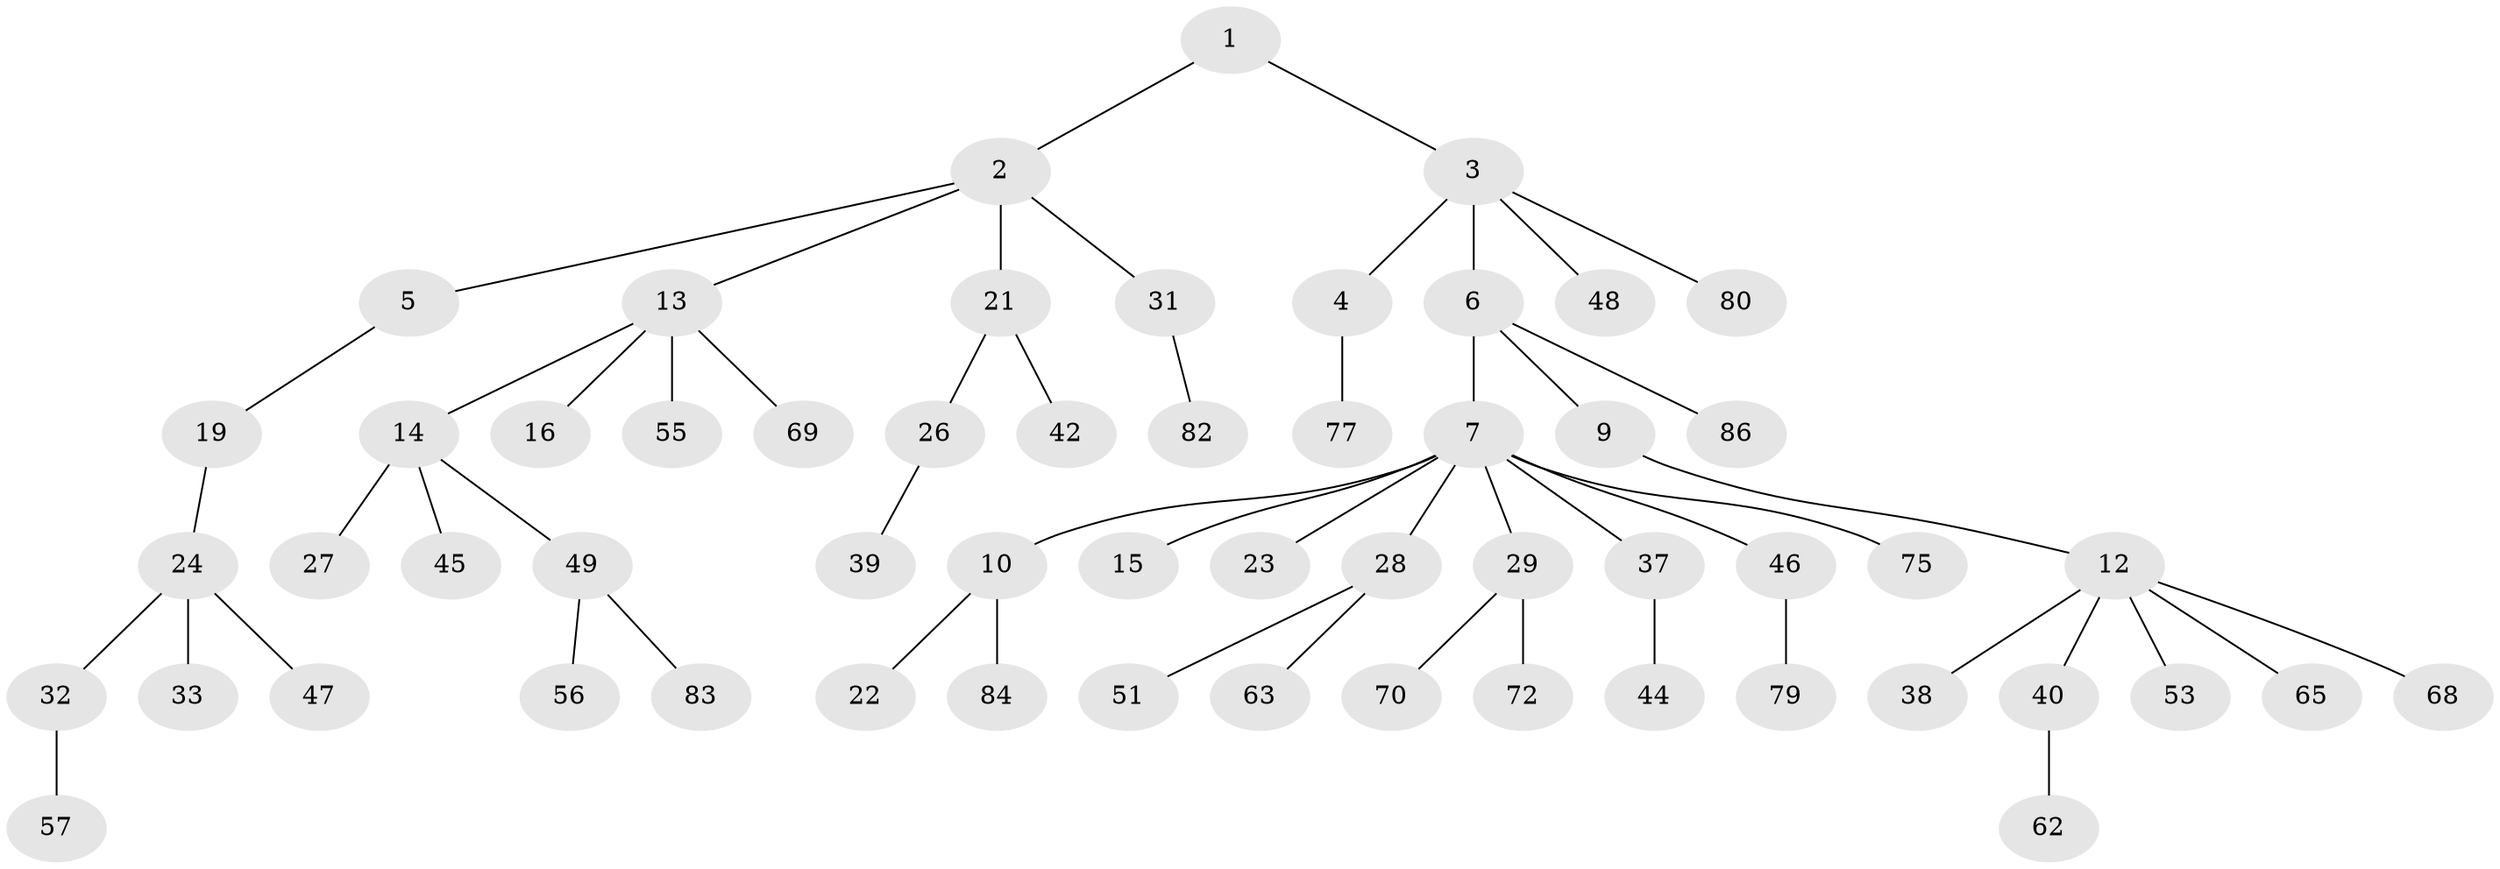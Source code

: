// original degree distribution, {2: 0.20689655172413793, 4: 0.06896551724137931, 6: 0.011494252873563218, 3: 0.1724137931034483, 7: 0.011494252873563218, 5: 0.022988505747126436, 1: 0.5057471264367817}
// Generated by graph-tools (version 1.1) at 2025/11/02/27/25 16:11:27]
// undirected, 57 vertices, 56 edges
graph export_dot {
graph [start="1"]
  node [color=gray90,style=filled];
  1;
  2 [super="+8"];
  3 [super="+36"];
  4 [super="+41"];
  5;
  6 [super="+11"];
  7 [super="+17"];
  9 [super="+54"];
  10 [super="+61"];
  12 [super="+34"];
  13 [super="+50"];
  14 [super="+18"];
  15;
  16;
  19 [super="+20"];
  21 [super="+35"];
  22 [super="+85"];
  23;
  24 [super="+25"];
  26 [super="+43"];
  27;
  28 [super="+30"];
  29 [super="+60"];
  31 [super="+78"];
  32 [super="+71"];
  33;
  37;
  38;
  39 [super="+58"];
  40 [super="+52"];
  42;
  44 [super="+59"];
  45;
  46 [super="+67"];
  47 [super="+76"];
  48 [super="+87"];
  49 [super="+66"];
  51;
  53;
  55;
  56 [super="+64"];
  57;
  62;
  63;
  65;
  68;
  69 [super="+73"];
  70;
  72 [super="+74"];
  75;
  77;
  79;
  80 [super="+81"];
  82;
  83;
  84;
  86;
  1 -- 2;
  1 -- 3;
  2 -- 5;
  2 -- 21;
  2 -- 13;
  2 -- 31;
  3 -- 4;
  3 -- 6;
  3 -- 48;
  3 -- 80;
  4 -- 77;
  5 -- 19;
  6 -- 7;
  6 -- 9;
  6 -- 86;
  7 -- 10;
  7 -- 15;
  7 -- 29;
  7 -- 37;
  7 -- 75;
  7 -- 28;
  7 -- 23;
  7 -- 46;
  9 -- 12;
  10 -- 22;
  10 -- 84;
  12 -- 38;
  12 -- 40;
  12 -- 68;
  12 -- 65;
  12 -- 53;
  13 -- 14;
  13 -- 16;
  13 -- 69;
  13 -- 55;
  14 -- 27;
  14 -- 49;
  14 -- 45;
  19 -- 24;
  21 -- 26;
  21 -- 42;
  24 -- 33;
  24 -- 32;
  24 -- 47;
  26 -- 39;
  28 -- 63;
  28 -- 51;
  29 -- 70;
  29 -- 72;
  31 -- 82;
  32 -- 57;
  37 -- 44;
  40 -- 62;
  46 -- 79;
  49 -- 56;
  49 -- 83;
}
